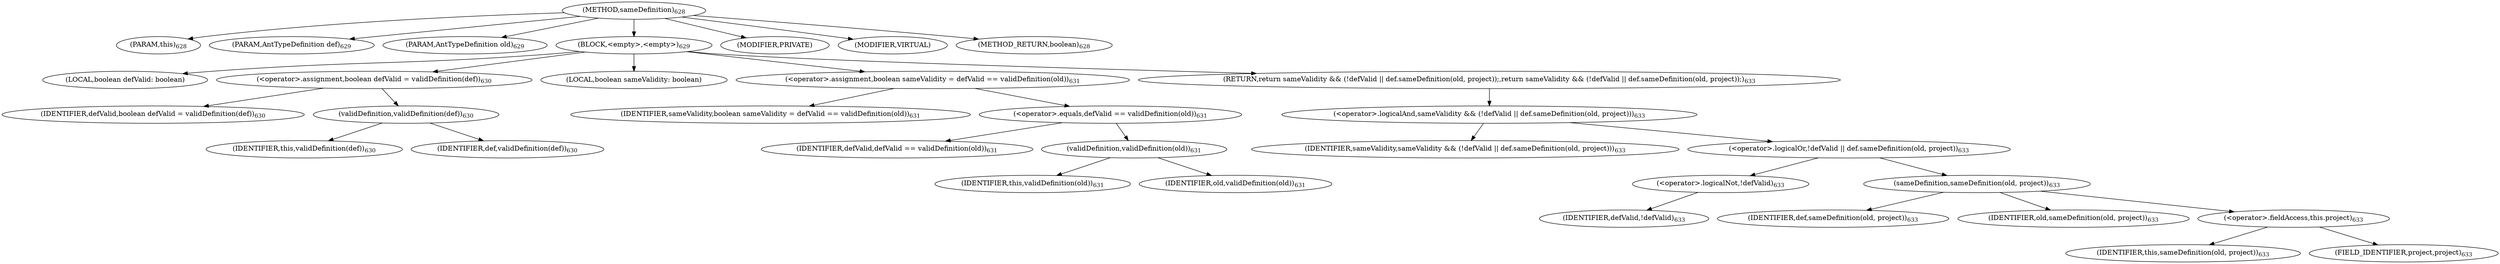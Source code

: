 digraph "sameDefinition" {  
"1240" [label = <(METHOD,sameDefinition)<SUB>628</SUB>> ]
"43" [label = <(PARAM,this)<SUB>628</SUB>> ]
"1241" [label = <(PARAM,AntTypeDefinition def)<SUB>629</SUB>> ]
"1242" [label = <(PARAM,AntTypeDefinition old)<SUB>629</SUB>> ]
"1243" [label = <(BLOCK,&lt;empty&gt;,&lt;empty&gt;)<SUB>629</SUB>> ]
"1244" [label = <(LOCAL,boolean defValid: boolean)> ]
"1245" [label = <(&lt;operator&gt;.assignment,boolean defValid = validDefinition(def))<SUB>630</SUB>> ]
"1246" [label = <(IDENTIFIER,defValid,boolean defValid = validDefinition(def))<SUB>630</SUB>> ]
"1247" [label = <(validDefinition,validDefinition(def))<SUB>630</SUB>> ]
"42" [label = <(IDENTIFIER,this,validDefinition(def))<SUB>630</SUB>> ]
"1248" [label = <(IDENTIFIER,def,validDefinition(def))<SUB>630</SUB>> ]
"1249" [label = <(LOCAL,boolean sameValidity: boolean)> ]
"1250" [label = <(&lt;operator&gt;.assignment,boolean sameValidity = defValid == validDefinition(old))<SUB>631</SUB>> ]
"1251" [label = <(IDENTIFIER,sameValidity,boolean sameValidity = defValid == validDefinition(old))<SUB>631</SUB>> ]
"1252" [label = <(&lt;operator&gt;.equals,defValid == validDefinition(old))<SUB>631</SUB>> ]
"1253" [label = <(IDENTIFIER,defValid,defValid == validDefinition(old))<SUB>631</SUB>> ]
"1254" [label = <(validDefinition,validDefinition(old))<SUB>631</SUB>> ]
"44" [label = <(IDENTIFIER,this,validDefinition(old))<SUB>631</SUB>> ]
"1255" [label = <(IDENTIFIER,old,validDefinition(old))<SUB>631</SUB>> ]
"1256" [label = <(RETURN,return sameValidity &amp;&amp; (!defValid || def.sameDefinition(old, project));,return sameValidity &amp;&amp; (!defValid || def.sameDefinition(old, project));)<SUB>633</SUB>> ]
"1257" [label = <(&lt;operator&gt;.logicalAnd,sameValidity &amp;&amp; (!defValid || def.sameDefinition(old, project)))<SUB>633</SUB>> ]
"1258" [label = <(IDENTIFIER,sameValidity,sameValidity &amp;&amp; (!defValid || def.sameDefinition(old, project)))<SUB>633</SUB>> ]
"1259" [label = <(&lt;operator&gt;.logicalOr,!defValid || def.sameDefinition(old, project))<SUB>633</SUB>> ]
"1260" [label = <(&lt;operator&gt;.logicalNot,!defValid)<SUB>633</SUB>> ]
"1261" [label = <(IDENTIFIER,defValid,!defValid)<SUB>633</SUB>> ]
"1262" [label = <(sameDefinition,sameDefinition(old, project))<SUB>633</SUB>> ]
"1263" [label = <(IDENTIFIER,def,sameDefinition(old, project))<SUB>633</SUB>> ]
"1264" [label = <(IDENTIFIER,old,sameDefinition(old, project))<SUB>633</SUB>> ]
"1265" [label = <(&lt;operator&gt;.fieldAccess,this.project)<SUB>633</SUB>> ]
"1266" [label = <(IDENTIFIER,this,sameDefinition(old, project))<SUB>633</SUB>> ]
"1267" [label = <(FIELD_IDENTIFIER,project,project)<SUB>633</SUB>> ]
"1268" [label = <(MODIFIER,PRIVATE)> ]
"1269" [label = <(MODIFIER,VIRTUAL)> ]
"1270" [label = <(METHOD_RETURN,boolean)<SUB>628</SUB>> ]
  "1240" -> "43" 
  "1240" -> "1241" 
  "1240" -> "1242" 
  "1240" -> "1243" 
  "1240" -> "1268" 
  "1240" -> "1269" 
  "1240" -> "1270" 
  "1243" -> "1244" 
  "1243" -> "1245" 
  "1243" -> "1249" 
  "1243" -> "1250" 
  "1243" -> "1256" 
  "1245" -> "1246" 
  "1245" -> "1247" 
  "1247" -> "42" 
  "1247" -> "1248" 
  "1250" -> "1251" 
  "1250" -> "1252" 
  "1252" -> "1253" 
  "1252" -> "1254" 
  "1254" -> "44" 
  "1254" -> "1255" 
  "1256" -> "1257" 
  "1257" -> "1258" 
  "1257" -> "1259" 
  "1259" -> "1260" 
  "1259" -> "1262" 
  "1260" -> "1261" 
  "1262" -> "1263" 
  "1262" -> "1264" 
  "1262" -> "1265" 
  "1265" -> "1266" 
  "1265" -> "1267" 
}
